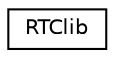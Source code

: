 digraph "Graphical Class Hierarchy"
{
  edge [fontname="Helvetica",fontsize="10",labelfontname="Helvetica",labelfontsize="10"];
  node [fontname="Helvetica",fontsize="10",shape=record];
  rankdir="LR";
  Node0 [label="RTClib",height=0.2,width=0.4,color="black", fillcolor="white", style="filled",URL="$class_r_t_clib.html"];
}
